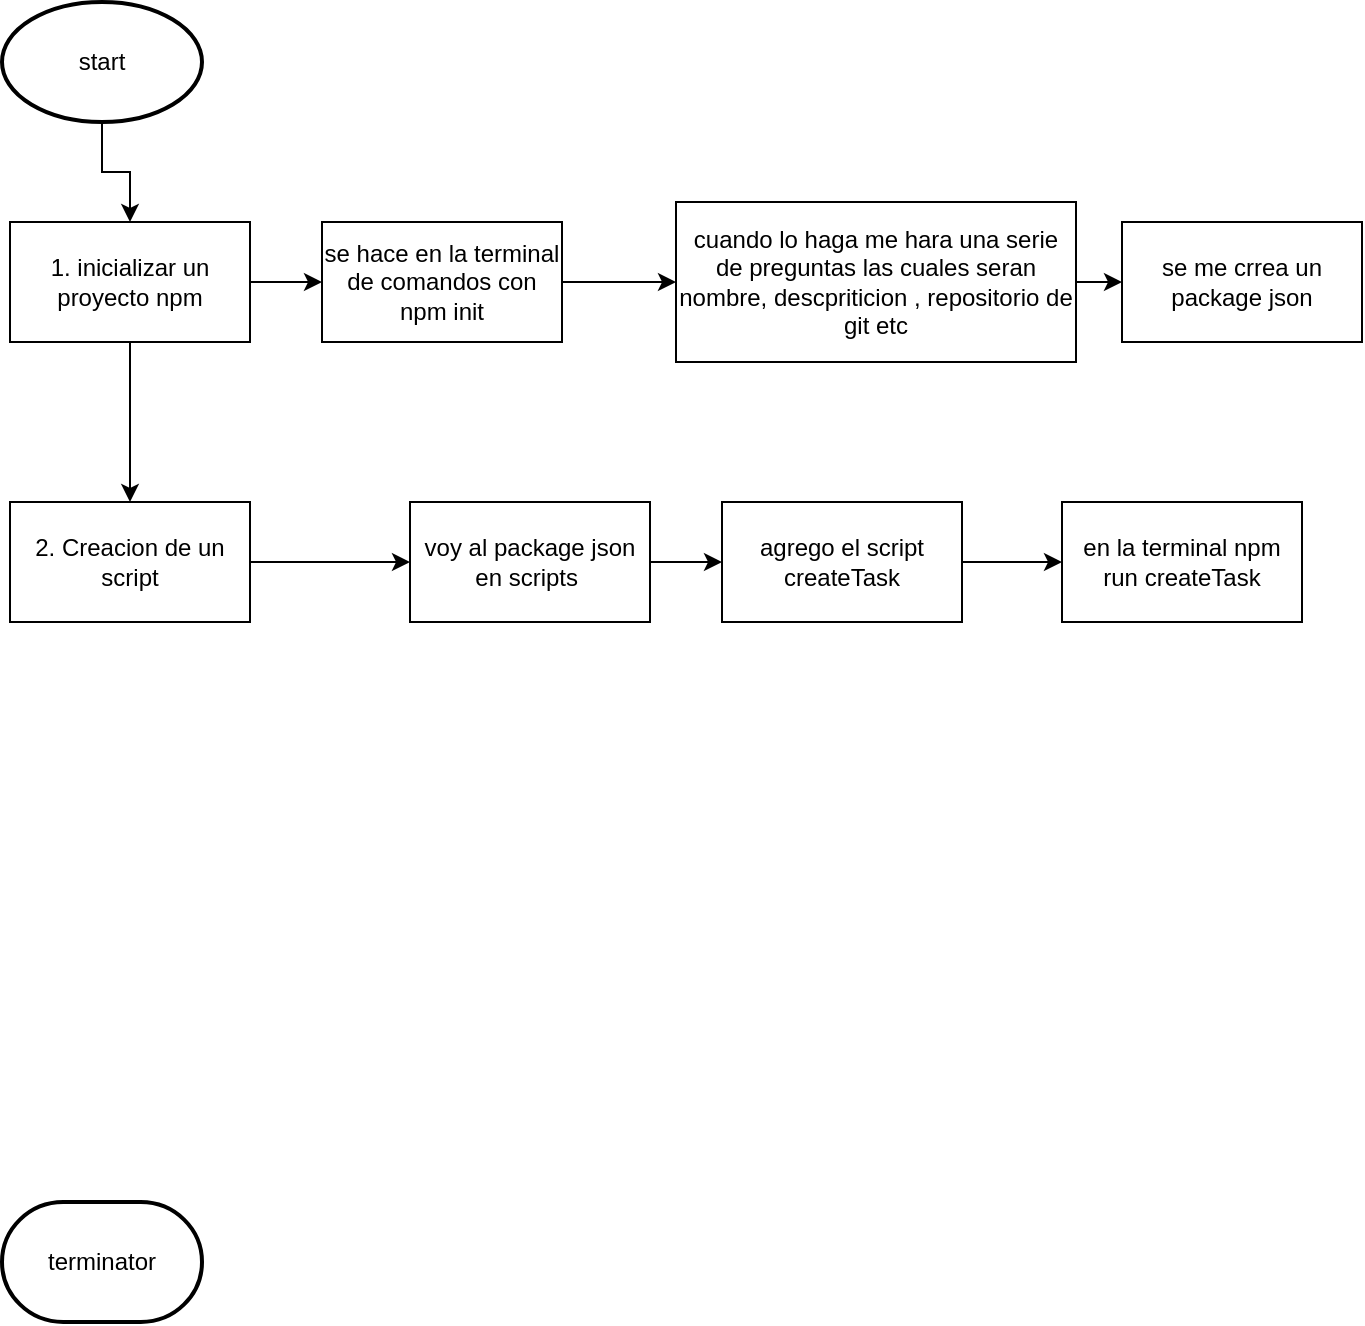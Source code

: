 <mxfile version="21.3.7" type="device">
  <diagram name="Página-1" id="nfkvfAoMZ8AFwp6Zt2qz">
    <mxGraphModel dx="1338" dy="648" grid="1" gridSize="10" guides="1" tooltips="1" connect="1" arrows="1" fold="1" page="1" pageScale="1" pageWidth="827" pageHeight="1169" math="0" shadow="0">
      <root>
        <mxCell id="0" />
        <mxCell id="1" parent="0" />
        <mxCell id="se_hhaS42cc1e4ot7z83-4" value="" style="edgeStyle=orthogonalEdgeStyle;rounded=0;orthogonalLoop=1;jettySize=auto;html=1;" edge="1" parent="1" source="se_hhaS42cc1e4ot7z83-1" target="se_hhaS42cc1e4ot7z83-3">
          <mxGeometry relative="1" as="geometry" />
        </mxCell>
        <mxCell id="se_hhaS42cc1e4ot7z83-1" value="start&lt;br&gt;" style="strokeWidth=2;html=1;shape=mxgraph.flowchart.start_1;whiteSpace=wrap;" vertex="1" parent="1">
          <mxGeometry x="290" y="10" width="100" height="60" as="geometry" />
        </mxCell>
        <mxCell id="se_hhaS42cc1e4ot7z83-2" value="terminator" style="strokeWidth=2;html=1;shape=mxgraph.flowchart.terminator;whiteSpace=wrap;" vertex="1" parent="1">
          <mxGeometry x="290" y="610" width="100" height="60" as="geometry" />
        </mxCell>
        <mxCell id="se_hhaS42cc1e4ot7z83-6" value="" style="edgeStyle=orthogonalEdgeStyle;rounded=0;orthogonalLoop=1;jettySize=auto;html=1;" edge="1" parent="1" source="se_hhaS42cc1e4ot7z83-3" target="se_hhaS42cc1e4ot7z83-5">
          <mxGeometry relative="1" as="geometry" />
        </mxCell>
        <mxCell id="se_hhaS42cc1e4ot7z83-12" value="" style="edgeStyle=orthogonalEdgeStyle;rounded=0;orthogonalLoop=1;jettySize=auto;html=1;" edge="1" parent="1" source="se_hhaS42cc1e4ot7z83-3" target="se_hhaS42cc1e4ot7z83-11">
          <mxGeometry relative="1" as="geometry" />
        </mxCell>
        <mxCell id="se_hhaS42cc1e4ot7z83-3" value="1. inicializar un proyecto npm" style="whiteSpace=wrap;html=1;" vertex="1" parent="1">
          <mxGeometry x="294" y="120" width="120" height="60" as="geometry" />
        </mxCell>
        <mxCell id="se_hhaS42cc1e4ot7z83-8" value="" style="edgeStyle=orthogonalEdgeStyle;rounded=0;orthogonalLoop=1;jettySize=auto;html=1;" edge="1" parent="1" source="se_hhaS42cc1e4ot7z83-5" target="se_hhaS42cc1e4ot7z83-7">
          <mxGeometry relative="1" as="geometry" />
        </mxCell>
        <mxCell id="se_hhaS42cc1e4ot7z83-5" value="se hace en la terminal de comandos con npm init" style="whiteSpace=wrap;html=1;" vertex="1" parent="1">
          <mxGeometry x="450" y="120" width="120" height="60" as="geometry" />
        </mxCell>
        <mxCell id="se_hhaS42cc1e4ot7z83-10" value="" style="edgeStyle=orthogonalEdgeStyle;rounded=0;orthogonalLoop=1;jettySize=auto;html=1;" edge="1" parent="1" source="se_hhaS42cc1e4ot7z83-7" target="se_hhaS42cc1e4ot7z83-9">
          <mxGeometry relative="1" as="geometry" />
        </mxCell>
        <mxCell id="se_hhaS42cc1e4ot7z83-7" value="cuando lo haga me hara una serie de preguntas las cuales seran nombre, descpriticion , repositorio de git etc" style="whiteSpace=wrap;html=1;" vertex="1" parent="1">
          <mxGeometry x="627" y="110" width="200" height="80" as="geometry" />
        </mxCell>
        <mxCell id="se_hhaS42cc1e4ot7z83-9" value="se me crrea un package json" style="whiteSpace=wrap;html=1;" vertex="1" parent="1">
          <mxGeometry x="850" y="120" width="120" height="60" as="geometry" />
        </mxCell>
        <mxCell id="se_hhaS42cc1e4ot7z83-14" value="" style="edgeStyle=orthogonalEdgeStyle;rounded=0;orthogonalLoop=1;jettySize=auto;html=1;" edge="1" parent="1" source="se_hhaS42cc1e4ot7z83-11" target="se_hhaS42cc1e4ot7z83-13">
          <mxGeometry relative="1" as="geometry" />
        </mxCell>
        <mxCell id="se_hhaS42cc1e4ot7z83-11" value="2. Creacion de un script" style="whiteSpace=wrap;html=1;" vertex="1" parent="1">
          <mxGeometry x="294" y="260" width="120" height="60" as="geometry" />
        </mxCell>
        <mxCell id="se_hhaS42cc1e4ot7z83-16" value="" style="edgeStyle=orthogonalEdgeStyle;rounded=0;orthogonalLoop=1;jettySize=auto;html=1;" edge="1" parent="1" source="se_hhaS42cc1e4ot7z83-13" target="se_hhaS42cc1e4ot7z83-15">
          <mxGeometry relative="1" as="geometry" />
        </mxCell>
        <mxCell id="se_hhaS42cc1e4ot7z83-13" value="voy al package json en scripts&amp;nbsp;" style="whiteSpace=wrap;html=1;" vertex="1" parent="1">
          <mxGeometry x="494" y="260" width="120" height="60" as="geometry" />
        </mxCell>
        <mxCell id="se_hhaS42cc1e4ot7z83-18" value="" style="edgeStyle=orthogonalEdgeStyle;rounded=0;orthogonalLoop=1;jettySize=auto;html=1;" edge="1" parent="1" source="se_hhaS42cc1e4ot7z83-15" target="se_hhaS42cc1e4ot7z83-17">
          <mxGeometry relative="1" as="geometry" />
        </mxCell>
        <mxCell id="se_hhaS42cc1e4ot7z83-15" value="agrego el script createTask" style="whiteSpace=wrap;html=1;" vertex="1" parent="1">
          <mxGeometry x="650" y="260" width="120" height="60" as="geometry" />
        </mxCell>
        <mxCell id="se_hhaS42cc1e4ot7z83-17" value="en la terminal npm run createTask" style="whiteSpace=wrap;html=1;" vertex="1" parent="1">
          <mxGeometry x="820" y="260" width="120" height="60" as="geometry" />
        </mxCell>
      </root>
    </mxGraphModel>
  </diagram>
</mxfile>

